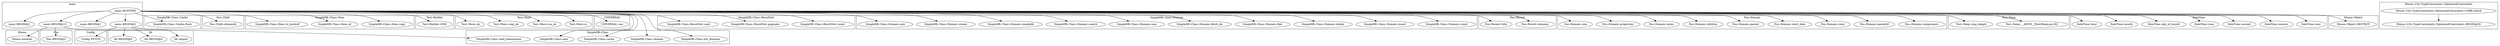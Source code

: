 digraph {
graph [overlap=false]
subgraph cluster_Config {
	label="Config";
	"Config::FETCH";
}
subgraph cluster_SimpleDB_Class_Cache {
	label="SimpleDB::Class::Cache";
	"SimpleDB::Class::Cache::flush";
}
subgraph cluster_Foo_Child {
	label="Foo::Child";
	"Foo::Child::domainId";
}
subgraph cluster_SimpleDB_Class_Item {
	label="SimpleDB::Class::Item";
	"SimpleDB::Class::Item::copy";
	"SimpleDB::Class::Item::id";
	"SimpleDB::Class::Item::to_hashref";
}
subgraph cluster_Moose {
	label="Moose";
	"Moose::extends";
}
subgraph cluster_Test_Builder {
	label="Test::Builder";
	"Test::Builder::END";
}
subgraph cluster_Test_More {
	label="Test::More";
	"Test::More::is";
	"Test::More::isa_ok";
	"Test::More::cmp_ok";
	"Test::More::ok";
}
subgraph cluster_UNIVERSAL {
	label="UNIVERSAL";
	"UNIVERSAL::can";
}
subgraph cluster_SimpleDB_Class {
	label="SimpleDB::Class";
	"SimpleDB::Class::new";
	"SimpleDB::Class::cache";
	"SimpleDB::Class::domain";
	"SimpleDB::Class::list_domains";
	"SimpleDB::Class::load_namespaces";
}
subgraph cluster_SimpleDB_Class_ResultSet {
	label="SimpleDB::Class::ResultSet";
	"SimpleDB::Class::ResultSet::count";
	"SimpleDB::Class::ResultSet::paginate";
	"SimpleDB::Class::ResultSet::next";
}
subgraph cluster_SimpleDB_Class_Domain {
	label="SimpleDB::Class::Domain";
	"SimpleDB::Class::Domain::create";
	"SimpleDB::Class::Domain::min";
	"SimpleDB::Class::Domain::count";
	"SimpleDB::Class::Domain::insert";
	"SimpleDB::Class::Domain::delete";
	"SimpleDB::Class::Domain::find";
	"SimpleDB::Class::Domain::fetch_ids";
	"SimpleDB::Class::Domain::max";
	"SimpleDB::Class::Domain::search";
	"SimpleDB::Class::Domain::simpledb";
}
subgraph cluster_Foo_Parent {
	label="Foo::Parent";
	"Foo::Parent::domains";
	"Foo::Parent::title";
}
subgraph cluster_Foo_Domain {
	label="Foo::Domain";
	"Foo::Domain::components";
	"Foo::Domain::parentId";
	"Foo::Domain::color";
	"Foo::Domain::start_date";
	"Foo::Domain::parent";
	"Foo::Domain::children";
	"Foo::Domain::notes";
	"Foo::Domain::properties";
	"Foo::Domain::size";
}
subgraph cluster_Test_Deep {
	label="Test::Deep";
	"Test::Deep::__ANON__[Test/Deep.pm:92]";
	"Test::Deep::cmp_deeply";
}
subgraph cluster_DateTime {
	label="DateTime";
	"DateTime::year";
	"DateTime::day_of_month";
	"DateTime::month";
	"DateTime::hour";
	"DateTime::new";
	"DateTime::minute";
	"DateTime::second";
}
subgraph cluster_Moose_Object {
	label="Moose::Object";
	"Moose::Object::DESTROY";
}
subgraph cluster_main {
	label="main";
	"main::BEGIN@2";
	"main::BEGIN@13";
	"main::BEGIN@1";
	"main::BEGIN@3";
	"main::RUNTIME";
}
subgraph cluster_Moose_Util_TypeConstraints_OptimizedConstraints {
	label="Moose::Util::TypeConstraints::OptimizedConstraints";
	"Moose::Util::TypeConstraints::OptimizedConstraints::CORE:match";
	"Moose::Util::TypeConstraints::OptimizedConstraints::BEGIN@26";
}
subgraph cluster_lib {
	label="lib";
	"lib::BEGIN@6";
	"lib::BEGIN@8";
	"lib::import";
}
subgraph cluster_Foo {
	label="Foo";
	"Foo::BEGIN@3";
}
"main::RUNTIME" -> "Test::More::isa_ok";
"main::RUNTIME" -> "SimpleDB::Class::Domain::count";
"main::BEGIN@13" -> "SimpleDB::Class::load_namespaces";
"main::RUNTIME" -> "Foo::Domain::start_date";
"main::RUNTIME" -> "SimpleDB::Class::Domain::fetch_ids";
"main::RUNTIME" -> "main::BEGIN@3";
"main::RUNTIME" -> "SimpleDB::Class::Domain::max";
"main::RUNTIME" -> "SimpleDB::Class::Domain::simpledb";
"main::RUNTIME" -> "Foo::Domain::parentId";
"main::RUNTIME" -> "DateTime::day_of_month";
"main::RUNTIME" -> "Foo::Child::domainId";
"main::RUNTIME" -> "SimpleDB::Class::Domain::delete";
"main::RUNTIME" -> "SimpleDB::Class::domain";
"main::RUNTIME" -> "SimpleDB::Class::Domain::insert";
"main::RUNTIME" -> "DateTime::year";
"main::RUNTIME" -> "Test::Deep::__ANON__[Test/Deep.pm:92]";
"main::RUNTIME" -> "Foo::Domain::properties";
"main::RUNTIME" -> "SimpleDB::Class::ResultSet::count";
"main::RUNTIME" -> "SimpleDB::Class::Cache::flush";
"main::RUNTIME" -> "SimpleDB::Class::Domain::min";
"main::RUNTIME" -> "SimpleDB::Class::ResultSet::paginate";
"main::BEGIN@13" -> "Moose::extends";
"main::RUNTIME" -> "main::BEGIN@1";
"main::RUNTIME" -> "DateTime::second";
"main::RUNTIME" -> "Test::Builder::END";
"main::BEGIN@3" -> "lib::BEGIN@8";
"main::RUNTIME" -> "Foo::Domain::notes";
"main::RUNTIME" -> "DateTime::month";
"main::RUNTIME" -> "Foo::Domain::components";
"main::BEGIN@13" -> "Foo::BEGIN@3";
"Moose::Util::TypeConstraints::OptimizedConstraints::CORE:match" -> "Moose::Util::TypeConstraints::OptimizedConstraints::BEGIN@26";
"main::RUNTIME" -> "SimpleDB::Class::new";
"main::RUNTIME" -> "Foo::Parent::domains";
"main::RUNTIME" -> "Moose::Object::DESTROY";
"main::RUNTIME" -> "main::BEGIN@13";
"main::RUNTIME" -> "Foo::Domain::color";
"main::RUNTIME" -> "DateTime::minute";
"main::RUNTIME" -> "SimpleDB::Class::list_domains";
"main::RUNTIME" -> "SimpleDB::Class::Item::to_hashref";
"main::RUNTIME" -> "SimpleDB::Class::Domain::find";
"main::RUNTIME" -> "UNIVERSAL::can";
"main::RUNTIME" -> "Test::More::cmp_ok";
"main::BEGIN@3" -> "lib::BEGIN@6";
"main::RUNTIME" -> "Test::More::ok";
"main::RUNTIME" -> "SimpleDB::Class::Domain::create";
"main::RUNTIME" -> "Foo::Domain::size";
"main::RUNTIME" -> "SimpleDB::Class::ResultSet::next";
"main::RUNTIME" -> "SimpleDB::Class::Domain::search";
"main::RUNTIME" -> "Test::More::is";
"main::RUNTIME" -> "Foo::Domain::parent";
"main::RUNTIME" -> "SimpleDB::Class::cache";
"main::RUNTIME" -> "Test::Deep::cmp_deeply";
"main::RUNTIME" -> "SimpleDB::Class::Item::copy";
"main::RUNTIME" -> "main::BEGIN@2";
"main::BEGIN@3" -> "lib::import";
"main::RUNTIME" -> "SimpleDB::Class::Item::id";
"main::RUNTIME" -> "DateTime::new";
"main::RUNTIME" -> "DateTime::hour";
"main::BEGIN@3" -> "Config::FETCH";
"main::RUNTIME" -> "Foo::Parent::title";
"main::RUNTIME" -> "Foo::Domain::children";
}
